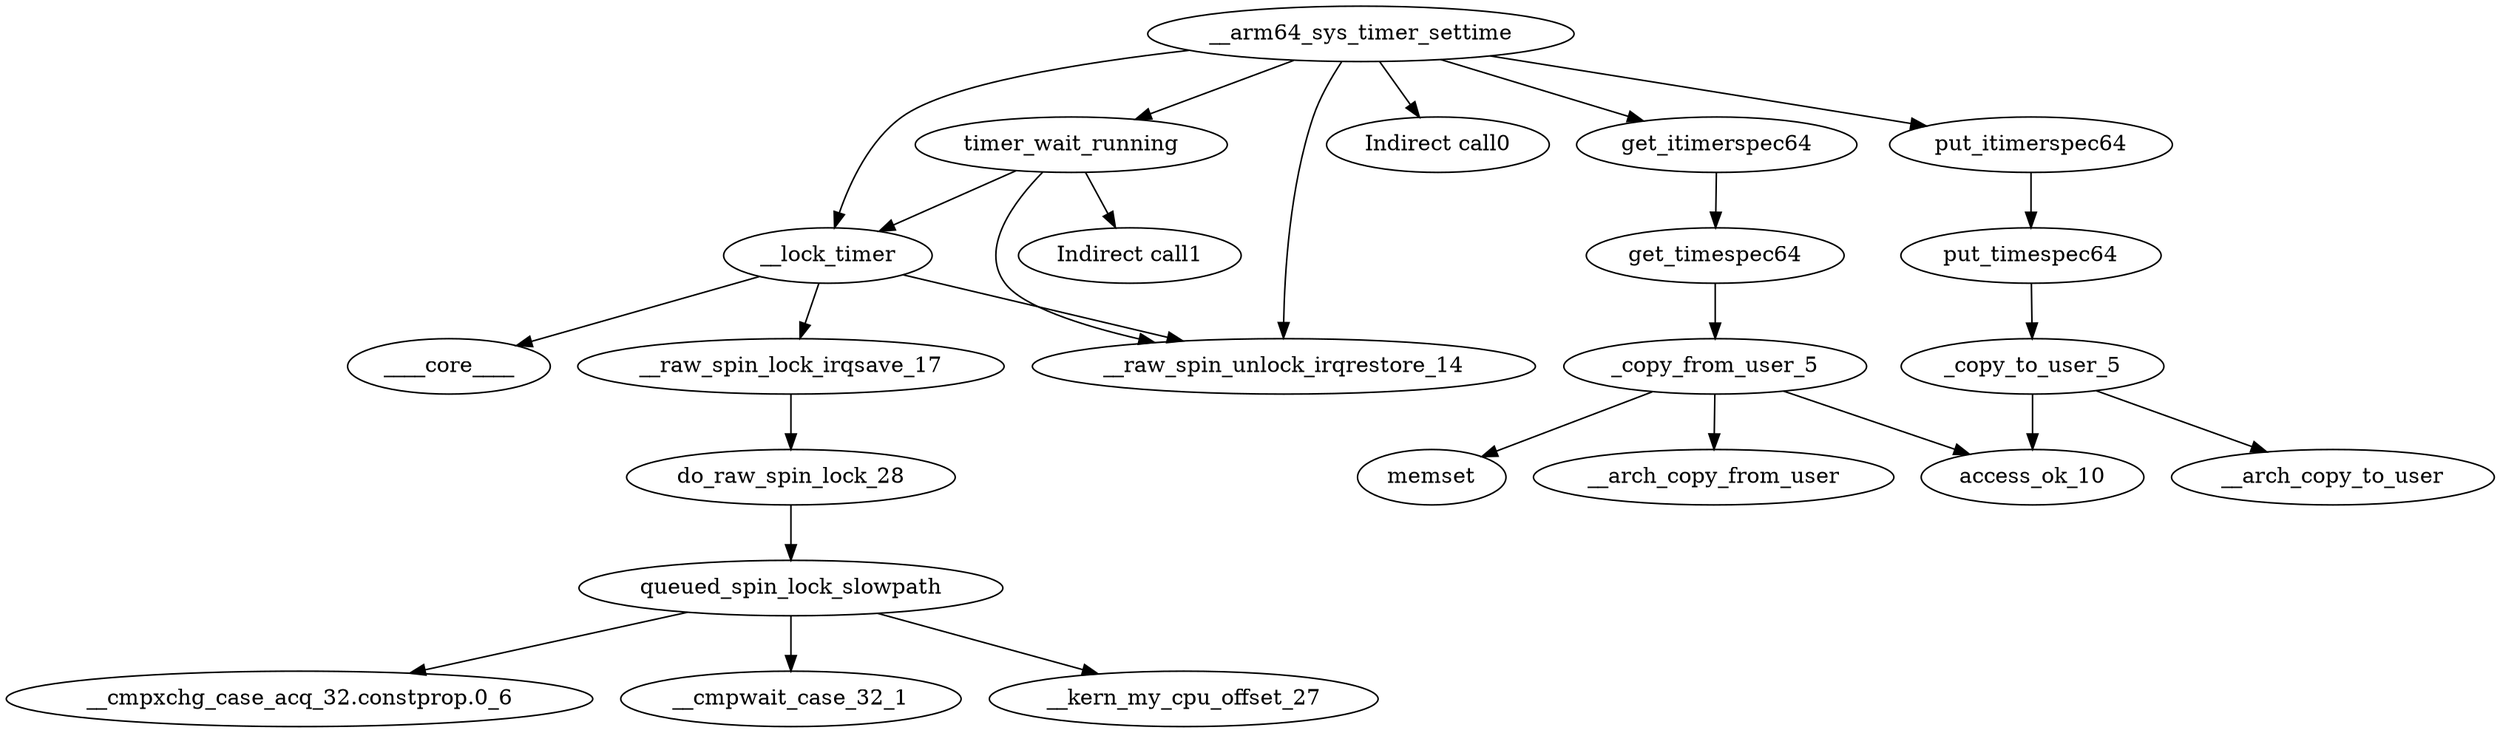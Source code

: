 digraph kerncollapsed {
    "queued_spin_lock_slowpath" [color="black"];
    "____core____" [color="kernel"];
    "__cmpxchg_case_acq_32.constprop.0_6" [color="black"];
    "__raw_spin_unlock_irqrestore_14" [color="black"];
    "do_raw_spin_lock_28" [color="black"];
    "Indirect call1" [color="black"];
    "access_ok_10" [color="black"];
    "__arch_copy_from_user" [color="black"];
    "_copy_from_user_5" [color="black"];
    "__cmpwait_case_32_1" [color="black"];
    "_copy_to_user_5" [color="black"];
    "Indirect call0" [color="black"];
    "__raw_spin_lock_irqsave_17" [color="black"];
    "get_itimerspec64" [color="black"];
    "memset" [color="black"];
    "__kern_my_cpu_offset_27" [color="black"];
    "put_timespec64" [color="black"];
    "get_timespec64" [color="black"];
    "__lock_timer" [color="black"];
    "timer_wait_running" [color="black"];
    "__arm64_sys_timer_settime" [color="black"];
    "__arch_copy_to_user" [color="black"];
    "put_itimerspec64" [color="black"];
    "put_itimerspec64" -> "put_timespec64" [color="black"];
    "do_raw_spin_lock_28" -> "queued_spin_lock_slowpath" [color="black"];
    "timer_wait_running" -> "Indirect call1" [color="black"];
    "timer_wait_running" -> "__raw_spin_unlock_irqrestore_14" [color="black"];
    "timer_wait_running" -> "__lock_timer" [color="black"];
    "__raw_spin_lock_irqsave_17" -> "do_raw_spin_lock_28" [color="black"];
    "queued_spin_lock_slowpath" -> "__kern_my_cpu_offset_27" [color="black"];
    "queued_spin_lock_slowpath" -> "__cmpxchg_case_acq_32.constprop.0_6" [color="black"];
    "queued_spin_lock_slowpath" -> "__cmpwait_case_32_1" [color="black"];
    "__arm64_sys_timer_settime" -> "get_itimerspec64" [color="black"];
    "__arm64_sys_timer_settime" -> "__raw_spin_unlock_irqrestore_14" [color="black"];
    "__arm64_sys_timer_settime" -> "__lock_timer" [color="black"];
    "__arm64_sys_timer_settime" -> "timer_wait_running" [color="black"];
    "__arm64_sys_timer_settime" -> "Indirect call0" [color="black"];
    "__arm64_sys_timer_settime" -> "put_itimerspec64" [color="black"];
    "_copy_to_user_5" -> "access_ok_10" [color="black"];
    "_copy_to_user_5" -> "__arch_copy_to_user" [color="black"];
    "get_itimerspec64" -> "get_timespec64" [color="black"];
    "get_timespec64" -> "_copy_from_user_5" [color="black"];
    "put_timespec64" -> "_copy_to_user_5" [color="black"];
    "_copy_from_user_5" -> "access_ok_10" [color="black"];
    "_copy_from_user_5" -> "__arch_copy_from_user" [color="black"];
    "_copy_from_user_5" -> "memset" [color="black"];
    "__lock_timer" -> "__raw_spin_unlock_irqrestore_14" [color="black"];
    "__lock_timer" -> "____core____" [color="black"];
    "__lock_timer" -> "__raw_spin_lock_irqsave_17" [color="black"];
}


